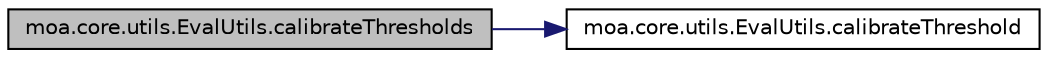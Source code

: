 digraph G
{
  edge [fontname="Helvetica",fontsize="10",labelfontname="Helvetica",labelfontsize="10"];
  node [fontname="Helvetica",fontsize="10",shape=record];
  rankdir=LR;
  Node1 [label="moa.core.utils.EvalUtils.calibrateThresholds",height=0.2,width=0.4,color="black", fillcolor="grey75", style="filled" fontcolor="black"];
  Node1 -> Node2 [color="midnightblue",fontsize="10",style="solid",fontname="Helvetica"];
  Node2 [label="moa.core.utils.EvalUtils.calibrateThreshold",height=0.2,width=0.4,color="black", fillcolor="white", style="filled",URL="$classmoa_1_1core_1_1utils_1_1EvalUtils.html#acb79a34f45c8f9c26c8b248c41c3311a",tooltip="Calibrate a threshold."];
}
